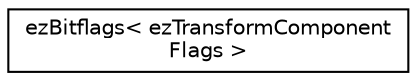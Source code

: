 digraph "Graphical Class Hierarchy"
{
 // LATEX_PDF_SIZE
  edge [fontname="Helvetica",fontsize="10",labelfontname="Helvetica",labelfontsize="10"];
  node [fontname="Helvetica",fontsize="10",shape=record];
  rankdir="LR";
  Node0 [label="ezBitflags\< ezTransformComponent\lFlags \>",height=0.2,width=0.4,color="black", fillcolor="white", style="filled",URL="$d1/dec/structez_bitflags.htm",tooltip=" "];
}
